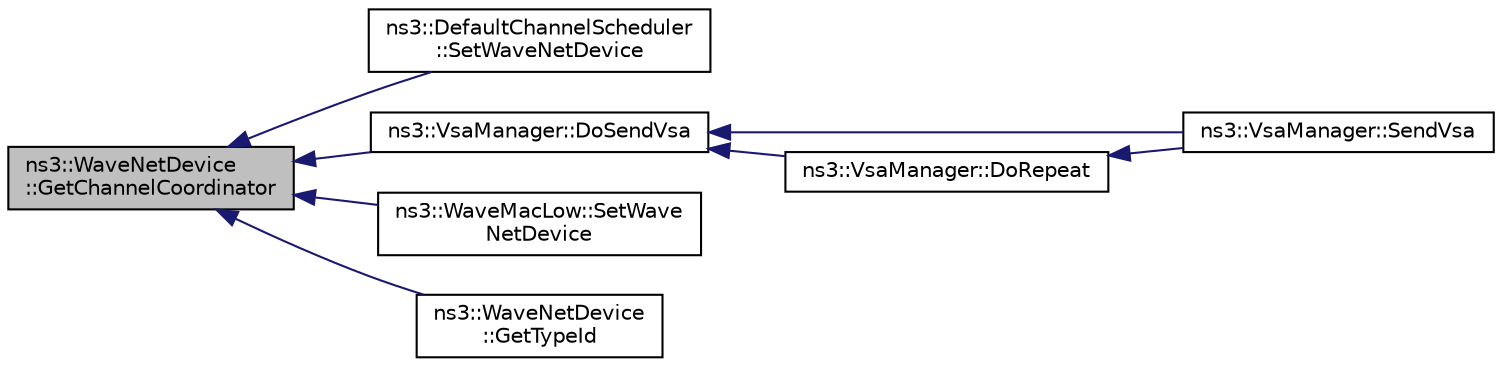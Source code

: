 digraph "ns3::WaveNetDevice::GetChannelCoordinator"
{
  edge [fontname="Helvetica",fontsize="10",labelfontname="Helvetica",labelfontsize="10"];
  node [fontname="Helvetica",fontsize="10",shape=record];
  rankdir="LR";
  Node1 [label="ns3::WaveNetDevice\l::GetChannelCoordinator",height=0.2,width=0.4,color="black", fillcolor="grey75", style="filled", fontcolor="black"];
  Node1 -> Node2 [dir="back",color="midnightblue",fontsize="10",style="solid"];
  Node2 [label="ns3::DefaultChannelScheduler\l::SetWaveNetDevice",height=0.2,width=0.4,color="black", fillcolor="white", style="filled",URL="$dd/dbb/classns3_1_1DefaultChannelScheduler.html#afb5ca3b14de96cef538ea60cd0e21cf5"];
  Node1 -> Node3 [dir="back",color="midnightblue",fontsize="10",style="solid"];
  Node3 [label="ns3::VsaManager::DoSendVsa",height=0.2,width=0.4,color="black", fillcolor="white", style="filled",URL="$de/d6e/classns3_1_1VsaManager.html#a3d56f68f3b98bd45ccc6c56c9a6244db"];
  Node3 -> Node4 [dir="back",color="midnightblue",fontsize="10",style="solid"];
  Node4 [label="ns3::VsaManager::SendVsa",height=0.2,width=0.4,color="black", fillcolor="white", style="filled",URL="$de/d6e/classns3_1_1VsaManager.html#af896634c89ed0725215aa5da43445295"];
  Node3 -> Node5 [dir="back",color="midnightblue",fontsize="10",style="solid"];
  Node5 [label="ns3::VsaManager::DoRepeat",height=0.2,width=0.4,color="black", fillcolor="white", style="filled",URL="$de/d6e/classns3_1_1VsaManager.html#a5731f78c47436e8cb495052b1fe42f65"];
  Node5 -> Node4 [dir="back",color="midnightblue",fontsize="10",style="solid"];
  Node1 -> Node6 [dir="back",color="midnightblue",fontsize="10",style="solid"];
  Node6 [label="ns3::WaveMacLow::SetWave\lNetDevice",height=0.2,width=0.4,color="black", fillcolor="white", style="filled",URL="$d8/da1/classns3_1_1WaveMacLow.html#ae281e92c043000830a4c85261501f50d"];
  Node1 -> Node7 [dir="back",color="midnightblue",fontsize="10",style="solid"];
  Node7 [label="ns3::WaveNetDevice\l::GetTypeId",height=0.2,width=0.4,color="black", fillcolor="white", style="filled",URL="$d4/d1c/classns3_1_1WaveNetDevice.html#a89ef5e155729b91ccf8c5e057bdb31af",tooltip="Get the type ID. "];
}
